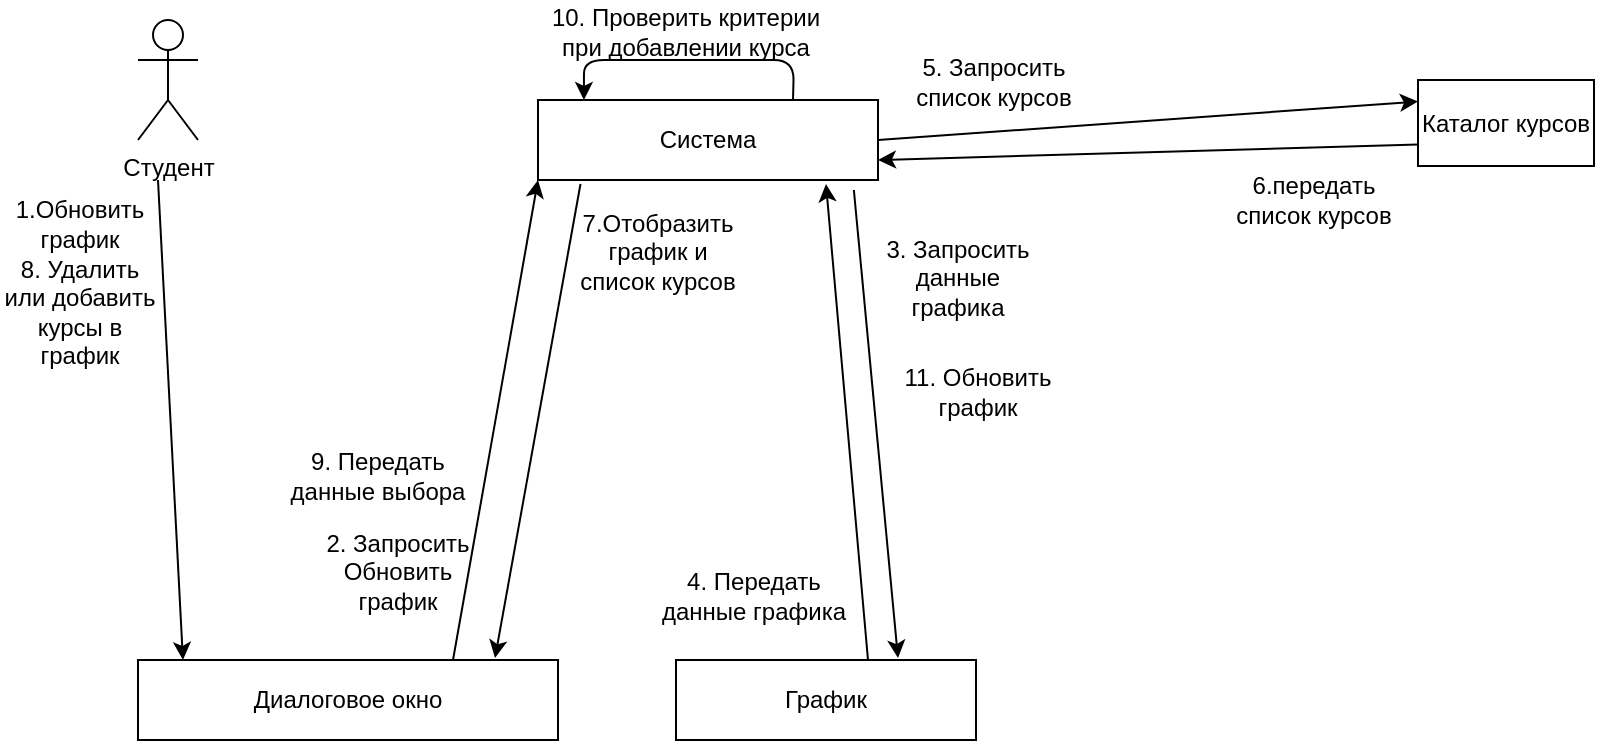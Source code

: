 <mxfile version="12.9.14" type="device"><diagram id="remrrI9aaJOKoxsSrytw" name="Page-1"><mxGraphModel dx="1108" dy="401" grid="1" gridSize="10" guides="1" tooltips="1" connect="1" arrows="1" fold="1" page="1" pageScale="1" pageWidth="827" pageHeight="1169" math="0" shadow="0"><root><mxCell id="0"/><mxCell id="1" parent="0"/><mxCell id="rkDcP_KKPkHVcUd6TxKO-1" value="Студент" style="shape=umlActor;verticalLabelPosition=bottom;labelBackgroundColor=#ffffff;verticalAlign=top;html=1;outlineConnect=0;" vertex="1" parent="1"><mxGeometry x="70" y="30" width="30" height="60" as="geometry"/></mxCell><mxCell id="rkDcP_KKPkHVcUd6TxKO-2" value="" style="endArrow=classic;html=1;entryX=0.107;entryY=0;entryDx=0;entryDy=0;entryPerimeter=0;" edge="1" parent="1" target="rkDcP_KKPkHVcUd6TxKO-3"><mxGeometry width="50" height="50" relative="1" as="geometry"><mxPoint x="80" y="110" as="sourcePoint"/><mxPoint x="100" y="200" as="targetPoint"/></mxGeometry></mxCell><mxCell id="rkDcP_KKPkHVcUd6TxKO-3" value="Диалоговое окно" style="rounded=0;whiteSpace=wrap;html=1;" vertex="1" parent="1"><mxGeometry x="70" y="350" width="210" height="40" as="geometry"/></mxCell><mxCell id="rkDcP_KKPkHVcUd6TxKO-4" value="1.Обновить график" style="text;html=1;strokeColor=none;fillColor=none;align=center;verticalAlign=middle;whiteSpace=wrap;rounded=0;" vertex="1" parent="1"><mxGeometry x="12" y="119" width="58" height="26" as="geometry"/></mxCell><mxCell id="rkDcP_KKPkHVcUd6TxKO-20" value="&amp;nbsp;" style="text;html=1;align=center;verticalAlign=middle;resizable=0;points=[];autosize=1;" vertex="1" parent="rkDcP_KKPkHVcUd6TxKO-4"><mxGeometry x="28" y="6" width="20" height="20" as="geometry"/></mxCell><mxCell id="rkDcP_KKPkHVcUd6TxKO-6" value="" style="endArrow=classic;html=1;exitX=0.75;exitY=0;exitDx=0;exitDy=0;entryX=0;entryY=1;entryDx=0;entryDy=0;" edge="1" parent="1" source="rkDcP_KKPkHVcUd6TxKO-3" target="rkDcP_KKPkHVcUd6TxKO-7"><mxGeometry width="50" height="50" relative="1" as="geometry"><mxPoint x="110" y="130" as="sourcePoint"/><mxPoint x="190" y="160" as="targetPoint"/></mxGeometry></mxCell><mxCell id="rkDcP_KKPkHVcUd6TxKO-7" value="Система" style="rounded=0;whiteSpace=wrap;html=1;" vertex="1" parent="1"><mxGeometry x="270" y="70" width="170" height="40" as="geometry"/></mxCell><mxCell id="rkDcP_KKPkHVcUd6TxKO-8" value="2. Запросить Обновить график" style="text;html=1;strokeColor=none;fillColor=none;align=center;verticalAlign=middle;whiteSpace=wrap;rounded=0;" vertex="1" parent="1"><mxGeometry x="160" y="290" width="80" height="31" as="geometry"/></mxCell><mxCell id="rkDcP_KKPkHVcUd6TxKO-23" value="&amp;nbsp;" style="text;html=1;align=center;verticalAlign=middle;resizable=0;points=[];autosize=1;" vertex="1" parent="rkDcP_KKPkHVcUd6TxKO-8"><mxGeometry x="46" y="11" width="20" height="20" as="geometry"/></mxCell><mxCell id="rkDcP_KKPkHVcUd6TxKO-9" value="График" style="rounded=0;whiteSpace=wrap;html=1;" vertex="1" parent="1"><mxGeometry x="339" y="350" width="150" height="40" as="geometry"/></mxCell><mxCell id="rkDcP_KKPkHVcUd6TxKO-10" value="Каталог курсов" style="rounded=0;whiteSpace=wrap;html=1;" vertex="1" parent="1"><mxGeometry x="710" y="60" width="88" height="43" as="geometry"/></mxCell><mxCell id="rkDcP_KKPkHVcUd6TxKO-22" value="&amp;nbsp;" style="text;html=1;align=center;verticalAlign=middle;resizable=0;points=[];autosize=1;" vertex="1" parent="rkDcP_KKPkHVcUd6TxKO-10"><mxGeometry x="58" y="20" width="20" height="20" as="geometry"/></mxCell><mxCell id="rkDcP_KKPkHVcUd6TxKO-40" value="&amp;nbsp;" style="text;html=1;align=center;verticalAlign=middle;resizable=0;points=[];autosize=1;" vertex="1" parent="rkDcP_KKPkHVcUd6TxKO-10"><mxGeometry x="53" y="23" width="20" height="20" as="geometry"/></mxCell><mxCell id="rkDcP_KKPkHVcUd6TxKO-12" value="" style="endArrow=classic;html=1;exitX=1;exitY=0.5;exitDx=0;exitDy=0;entryX=0;entryY=0.25;entryDx=0;entryDy=0;" edge="1" parent="1" source="rkDcP_KKPkHVcUd6TxKO-7" target="rkDcP_KKPkHVcUd6TxKO-10"><mxGeometry width="50" height="50" relative="1" as="geometry"><mxPoint x="160" y="200" as="sourcePoint"/><mxPoint x="218" y="100.68" as="targetPoint"/></mxGeometry></mxCell><mxCell id="rkDcP_KKPkHVcUd6TxKO-13" value="" style="endArrow=classic;html=1;exitX=0;exitY=0.75;exitDx=0;exitDy=0;entryX=1;entryY=0.75;entryDx=0;entryDy=0;" edge="1" parent="1" source="rkDcP_KKPkHVcUd6TxKO-10" target="rkDcP_KKPkHVcUd6TxKO-7"><mxGeometry width="50" height="50" relative="1" as="geometry"><mxPoint x="160" y="200" as="sourcePoint"/><mxPoint x="218" y="100.68" as="targetPoint"/></mxGeometry></mxCell><mxCell id="rkDcP_KKPkHVcUd6TxKO-14" value="4. Передать&lt;br&gt;данные графика" style="text;html=1;strokeColor=none;fillColor=none;align=center;verticalAlign=middle;whiteSpace=wrap;rounded=0;" vertex="1" parent="1"><mxGeometry x="330" y="300" width="96" height="35" as="geometry"/></mxCell><mxCell id="rkDcP_KKPkHVcUd6TxKO-16" value="&amp;nbsp;" style="text;html=1;align=center;verticalAlign=middle;resizable=0;points=[];autosize=1;" vertex="1" parent="rkDcP_KKPkHVcUd6TxKO-14"><mxGeometry x="58" y="15" width="20" height="20" as="geometry"/></mxCell><mxCell id="rkDcP_KKPkHVcUd6TxKO-15" value="5. Запросить&lt;br&gt;список курсов" style="text;html=1;strokeColor=none;fillColor=none;align=center;verticalAlign=middle;whiteSpace=wrap;rounded=0;" vertex="1" parent="1"><mxGeometry x="450" y="51" width="96" height="20" as="geometry"/></mxCell><mxCell id="rkDcP_KKPkHVcUd6TxKO-21" value="" style="endArrow=classic;html=1;exitX=0.125;exitY=1.05;exitDx=0;exitDy=0;exitPerimeter=0;entryX=0.85;entryY=-0.025;entryDx=0;entryDy=0;entryPerimeter=0;" edge="1" parent="1" source="rkDcP_KKPkHVcUd6TxKO-7" target="rkDcP_KKPkHVcUd6TxKO-3"><mxGeometry width="50" height="50" relative="1" as="geometry"><mxPoint x="185" y="280" as="sourcePoint"/><mxPoint x="240" y="280" as="targetPoint"/></mxGeometry></mxCell><mxCell id="rkDcP_KKPkHVcUd6TxKO-24" value="8. Удалить или добавить курсы в график" style="text;html=1;strokeColor=none;fillColor=none;align=center;verticalAlign=middle;whiteSpace=wrap;rounded=0;" vertex="1" parent="1"><mxGeometry x="1" y="160" width="80" height="31" as="geometry"/></mxCell><mxCell id="rkDcP_KKPkHVcUd6TxKO-25" value="&amp;nbsp;" style="text;html=1;align=center;verticalAlign=middle;resizable=0;points=[];autosize=1;" vertex="1" parent="rkDcP_KKPkHVcUd6TxKO-24"><mxGeometry x="46" y="11" width="20" height="20" as="geometry"/></mxCell><mxCell id="rkDcP_KKPkHVcUd6TxKO-27" value="7.Отобразить&lt;br&gt;график и список курсов" style="text;html=1;strokeColor=none;fillColor=none;align=center;verticalAlign=middle;whiteSpace=wrap;rounded=0;" vertex="1" parent="1"><mxGeometry x="290" y="130" width="80" height="31" as="geometry"/></mxCell><mxCell id="rkDcP_KKPkHVcUd6TxKO-28" value="&amp;nbsp;" style="text;html=1;align=center;verticalAlign=middle;resizable=0;points=[];autosize=1;" vertex="1" parent="rkDcP_KKPkHVcUd6TxKO-27"><mxGeometry x="46" y="11" width="20" height="20" as="geometry"/></mxCell><mxCell id="rkDcP_KKPkHVcUd6TxKO-29" value="" style="endArrow=classic;html=1;exitX=0.929;exitY=1.125;exitDx=0;exitDy=0;exitPerimeter=0;" edge="1" parent="1" source="rkDcP_KKPkHVcUd6TxKO-7"><mxGeometry width="50" height="50" relative="1" as="geometry"><mxPoint x="301.25" y="122" as="sourcePoint"/><mxPoint x="450" y="349" as="targetPoint"/></mxGeometry></mxCell><mxCell id="rkDcP_KKPkHVcUd6TxKO-31" value="" style="endArrow=classic;html=1;exitX=0.75;exitY=0;exitDx=0;exitDy=0;entryX=0.135;entryY=0;entryDx=0;entryDy=0;entryPerimeter=0;" edge="1" parent="1" source="rkDcP_KKPkHVcUd6TxKO-7" target="rkDcP_KKPkHVcUd6TxKO-7"><mxGeometry width="50" height="50" relative="1" as="geometry"><mxPoint x="402.06" y="119" as="sourcePoint"/><mxPoint x="270" y="30" as="targetPoint"/><Array as="points"><mxPoint x="398" y="50"/><mxPoint x="293" y="50"/></Array></mxGeometry></mxCell><mxCell id="rkDcP_KKPkHVcUd6TxKO-32" value="10. Проверить критерии при добавлении курса" style="text;html=1;strokeColor=none;fillColor=none;align=center;verticalAlign=middle;whiteSpace=wrap;rounded=0;" vertex="1" parent="1"><mxGeometry x="274" y="20" width="140" height="31" as="geometry"/></mxCell><mxCell id="rkDcP_KKPkHVcUd6TxKO-33" value="&amp;nbsp;" style="text;html=1;align=center;verticalAlign=middle;resizable=0;points=[];autosize=1;" vertex="1" parent="rkDcP_KKPkHVcUd6TxKO-32"><mxGeometry x="80.5" y="11" width="20" height="20" as="geometry"/></mxCell><mxCell id="rkDcP_KKPkHVcUd6TxKO-34" value="&amp;nbsp;" style="text;html=1;align=center;verticalAlign=middle;resizable=0;points=[];autosize=1;" vertex="1" parent="rkDcP_KKPkHVcUd6TxKO-32"><mxGeometry x="-36.167" y="11" width="20" height="20" as="geometry"/></mxCell><mxCell id="rkDcP_KKPkHVcUd6TxKO-36" value="3. Запросить данные графика" style="text;html=1;strokeColor=none;fillColor=none;align=center;verticalAlign=middle;whiteSpace=wrap;rounded=0;" vertex="1" parent="1"><mxGeometry x="440" y="143" width="80" height="31" as="geometry"/></mxCell><mxCell id="rkDcP_KKPkHVcUd6TxKO-37" value="&amp;nbsp;" style="text;html=1;align=center;verticalAlign=middle;resizable=0;points=[];autosize=1;" vertex="1" parent="rkDcP_KKPkHVcUd6TxKO-36"><mxGeometry x="46" y="11" width="20" height="20" as="geometry"/></mxCell><mxCell id="rkDcP_KKPkHVcUd6TxKO-41" value="" style="endArrow=classic;html=1;exitX=0.64;exitY=0;exitDx=0;exitDy=0;exitPerimeter=0;entryX=0.847;entryY=1.05;entryDx=0;entryDy=0;entryPerimeter=0;" edge="1" parent="1" source="rkDcP_KKPkHVcUd6TxKO-9" target="rkDcP_KKPkHVcUd6TxKO-7"><mxGeometry width="50" height="50" relative="1" as="geometry"><mxPoint x="437.93" y="125" as="sourcePoint"/><mxPoint x="460" y="359" as="targetPoint"/></mxGeometry></mxCell><mxCell id="rkDcP_KKPkHVcUd6TxKO-42" value="6.передать&lt;br&gt;список курсов" style="text;html=1;strokeColor=none;fillColor=none;align=center;verticalAlign=middle;whiteSpace=wrap;rounded=0;" vertex="1" parent="1"><mxGeometry x="610" y="110" width="96" height="20" as="geometry"/></mxCell><mxCell id="rkDcP_KKPkHVcUd6TxKO-43" value="9. Передать&lt;br&gt;данные выбора" style="text;html=1;strokeColor=none;fillColor=none;align=center;verticalAlign=middle;whiteSpace=wrap;rounded=0;" vertex="1" parent="1"><mxGeometry x="141.83" y="240" width="96" height="35" as="geometry"/></mxCell><mxCell id="rkDcP_KKPkHVcUd6TxKO-44" value="&amp;nbsp;" style="text;html=1;align=center;verticalAlign=middle;resizable=0;points=[];autosize=1;" vertex="1" parent="rkDcP_KKPkHVcUd6TxKO-43"><mxGeometry x="58" y="15" width="20" height="20" as="geometry"/></mxCell><mxCell id="rkDcP_KKPkHVcUd6TxKO-47" value="11. Обновить график" style="text;html=1;strokeColor=none;fillColor=none;align=center;verticalAlign=middle;whiteSpace=wrap;rounded=0;" vertex="1" parent="1"><mxGeometry x="450" y="200" width="80" height="31" as="geometry"/></mxCell><mxCell id="rkDcP_KKPkHVcUd6TxKO-48" value="&amp;nbsp;" style="text;html=1;align=center;verticalAlign=middle;resizable=0;points=[];autosize=1;" vertex="1" parent="rkDcP_KKPkHVcUd6TxKO-47"><mxGeometry x="46" y="11" width="20" height="20" as="geometry"/></mxCell></root></mxGraphModel></diagram></mxfile>